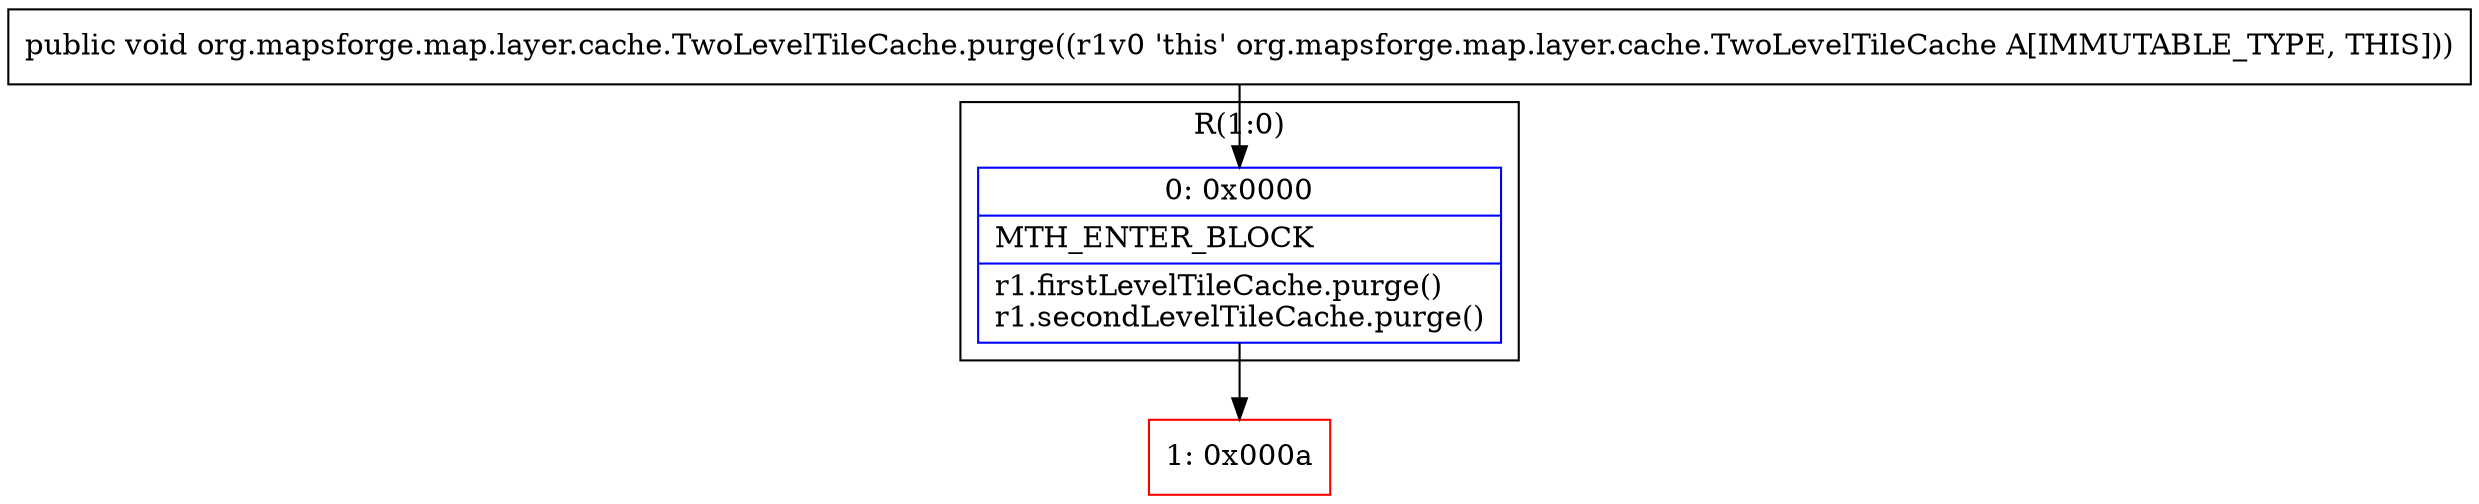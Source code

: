 digraph "CFG fororg.mapsforge.map.layer.cache.TwoLevelTileCache.purge()V" {
subgraph cluster_Region_1941306482 {
label = "R(1:0)";
node [shape=record,color=blue];
Node_0 [shape=record,label="{0\:\ 0x0000|MTH_ENTER_BLOCK\l|r1.firstLevelTileCache.purge()\lr1.secondLevelTileCache.purge()\l}"];
}
Node_1 [shape=record,color=red,label="{1\:\ 0x000a}"];
MethodNode[shape=record,label="{public void org.mapsforge.map.layer.cache.TwoLevelTileCache.purge((r1v0 'this' org.mapsforge.map.layer.cache.TwoLevelTileCache A[IMMUTABLE_TYPE, THIS])) }"];
MethodNode -> Node_0;
Node_0 -> Node_1;
}


